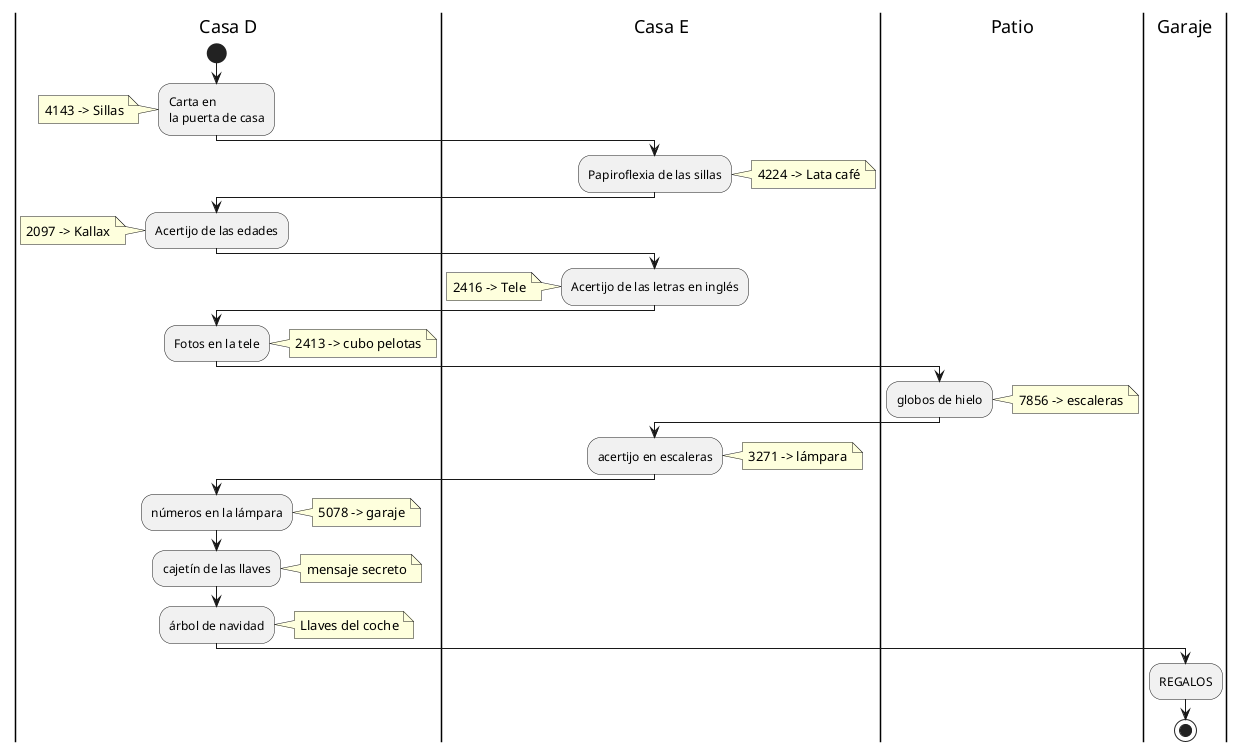 @startuml
|Casa D|
start
:Carta en\nla puerta de casa;
note left: 4143 -> Sillas
|Casa E|
:Papiroflexia de las sillas;
note right: 4224 -> Lata café
|Casa D|
:Acertijo de las edades;
note left: 2097 -> Kallax
|Casa E|
:Acertijo de las letras en inglés;
note left: 2416 -> Tele
|Casa D|
:Fotos en la tele;
note right: 2413 -> cubo pelotas
|Patio|
:globos de hielo;
note right: 7856 -> escaleras
|Casa E|
:acertijo en escaleras;
note right: 3271 -> lámpara
|Casa D|
:números en la lámpara;
note right: 5078 -> garaje
:cajetín de las llaves;
note right: mensaje secreto
:árbol de navidad;
note right: Llaves del coche
|Garaje|
:REGALOS;
stop
@enduml
